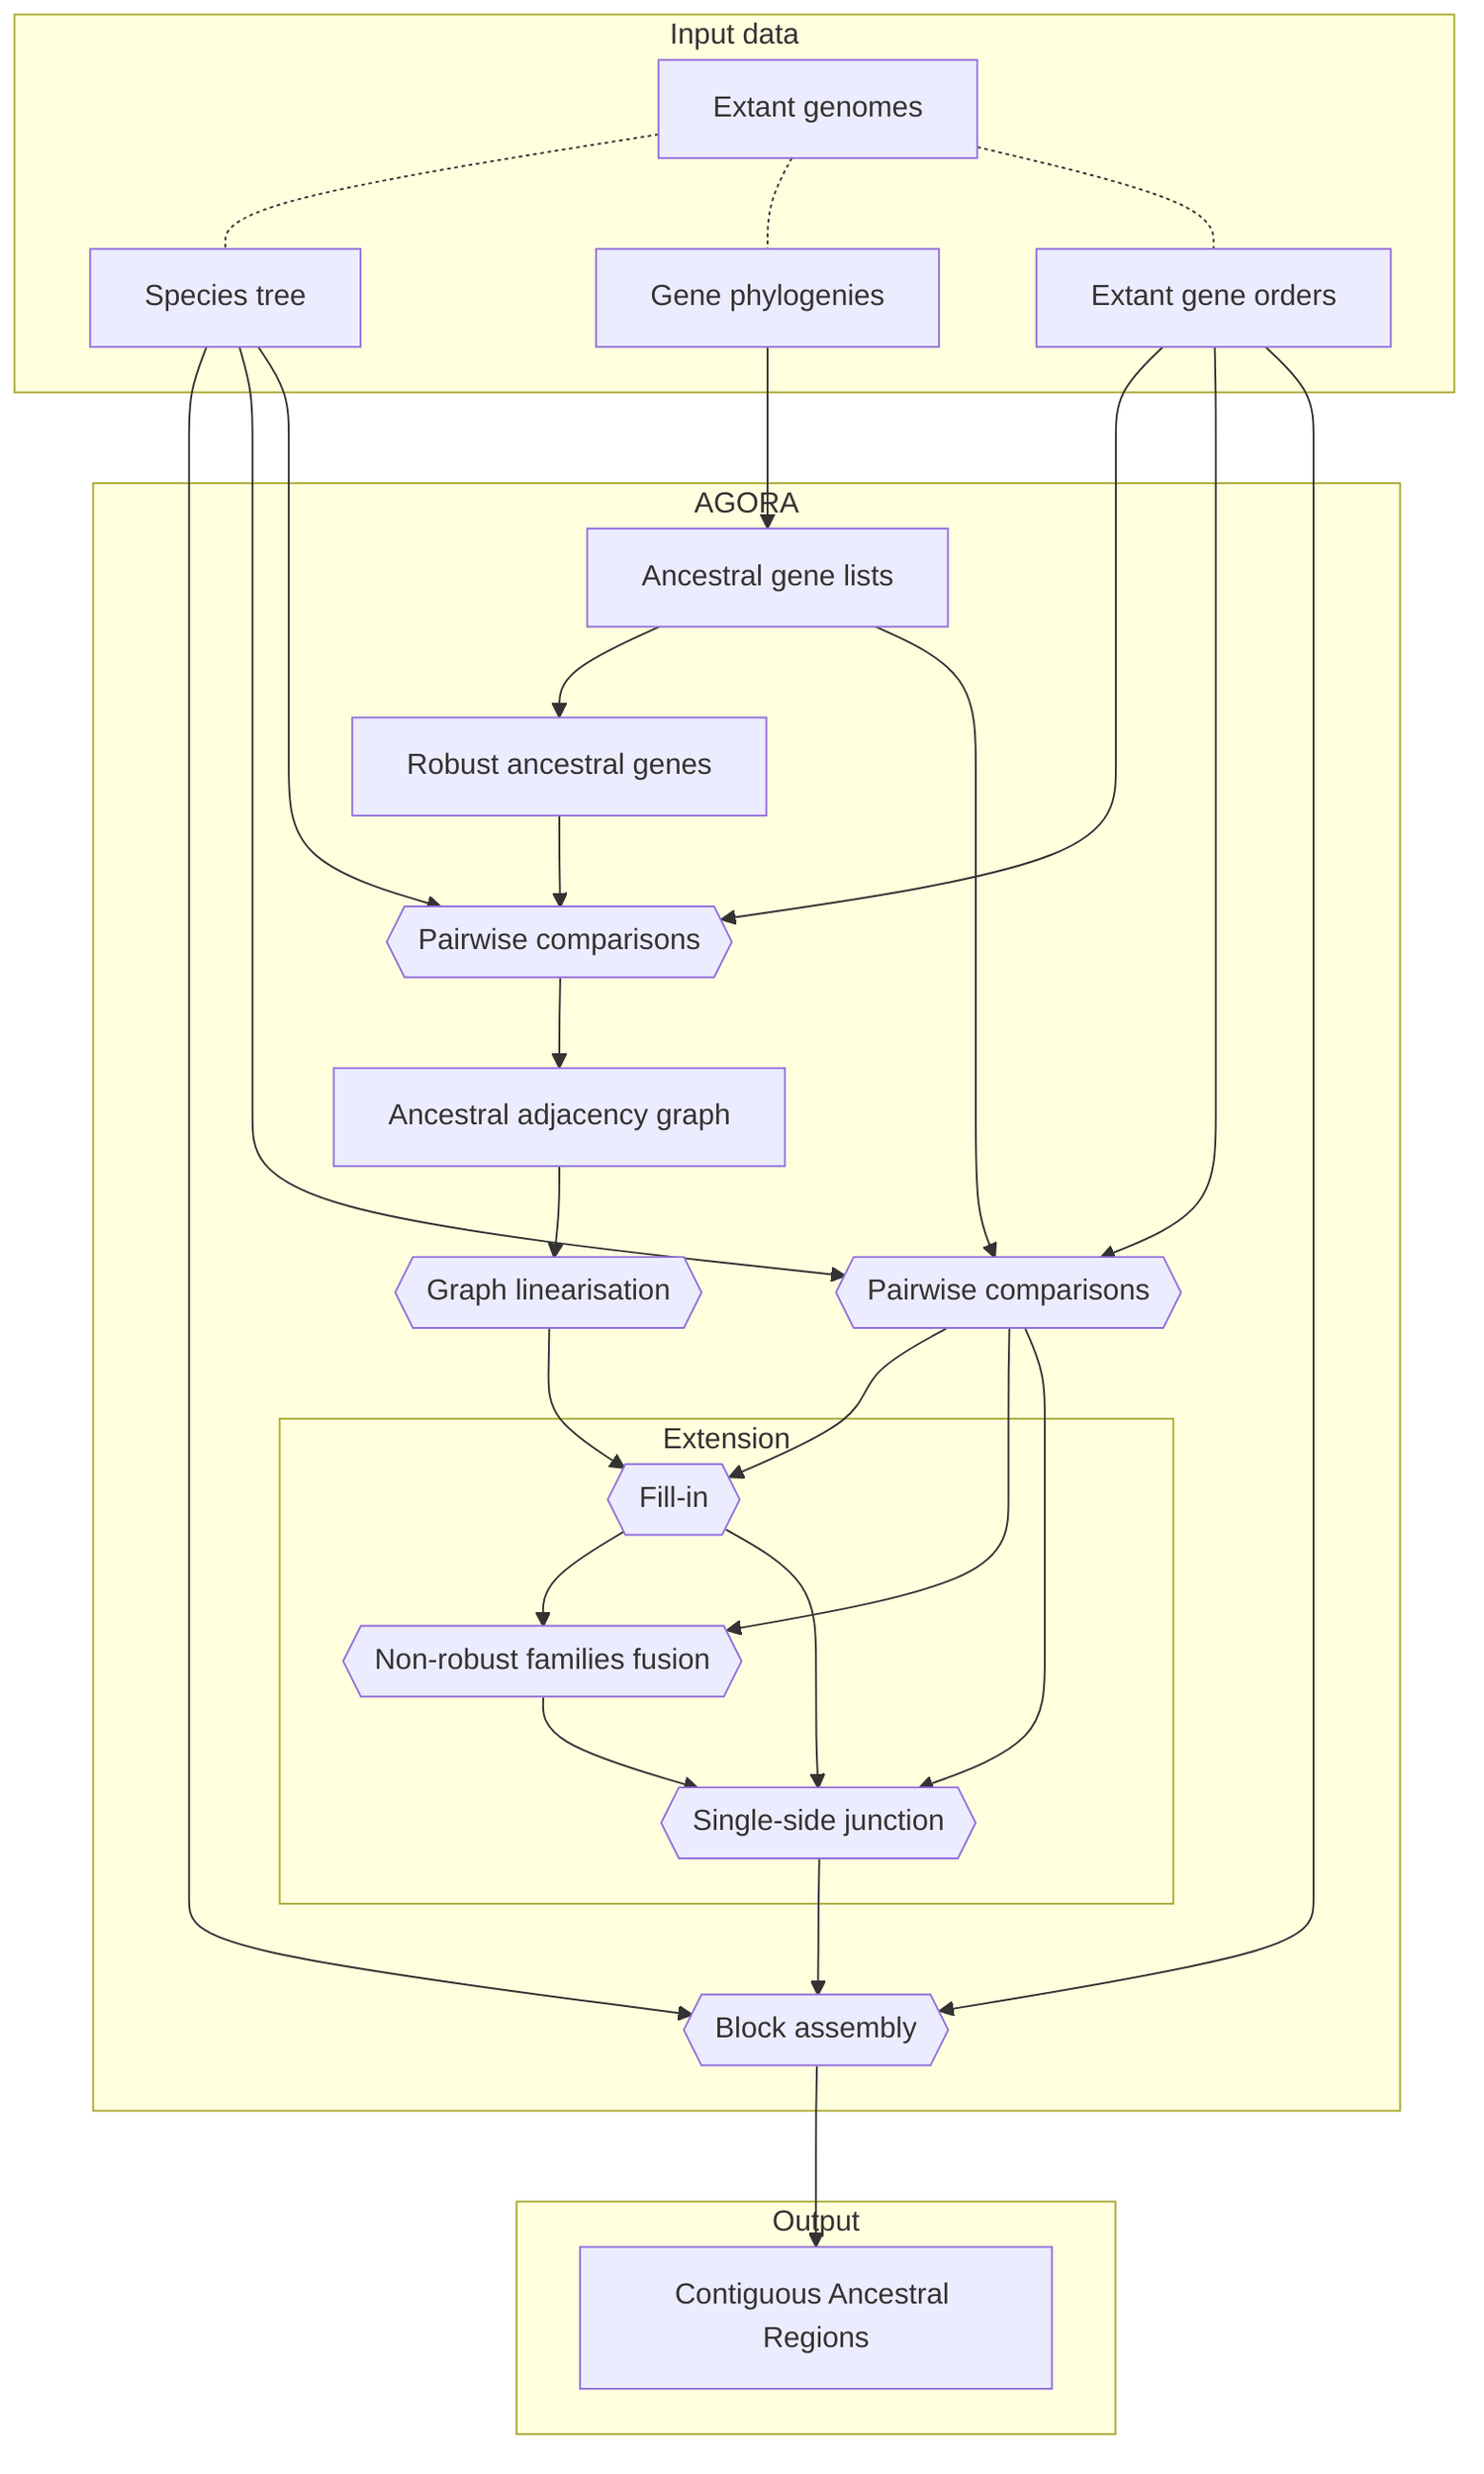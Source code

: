 graph TD
  subgraph Input data
    A[Extant genomes]
    B[Species tree]
    C[Gene phylogenies]
    D[Extant gene orders]
  end
  subgraph AGORA
    E[Ancestral gene lists]
    EE[Robust ancestral genes]
    F{{Pairwise comparisons}}
    FF{{Pairwise comparisons}}
    G[Ancestral adjacency graph]
    H{{Graph linearisation}}
    subgraph Extension
      L{{Fill-in}}
      M{{Non-robust families fusion}}
      N{{Single-side junction}}
    end
    J{{Block assembly}}
  end
  subgraph Output
    K[Contiguous Ancestral Regions]
  end
  A -.- B & C & D
  C --> E
  B --> J & F & FF
  D --> FF & F & J
  E --> EE --> FF --> G --> H --> L --> M --> N --> J --> K
  L --> N
  E --> F --> L & M & N